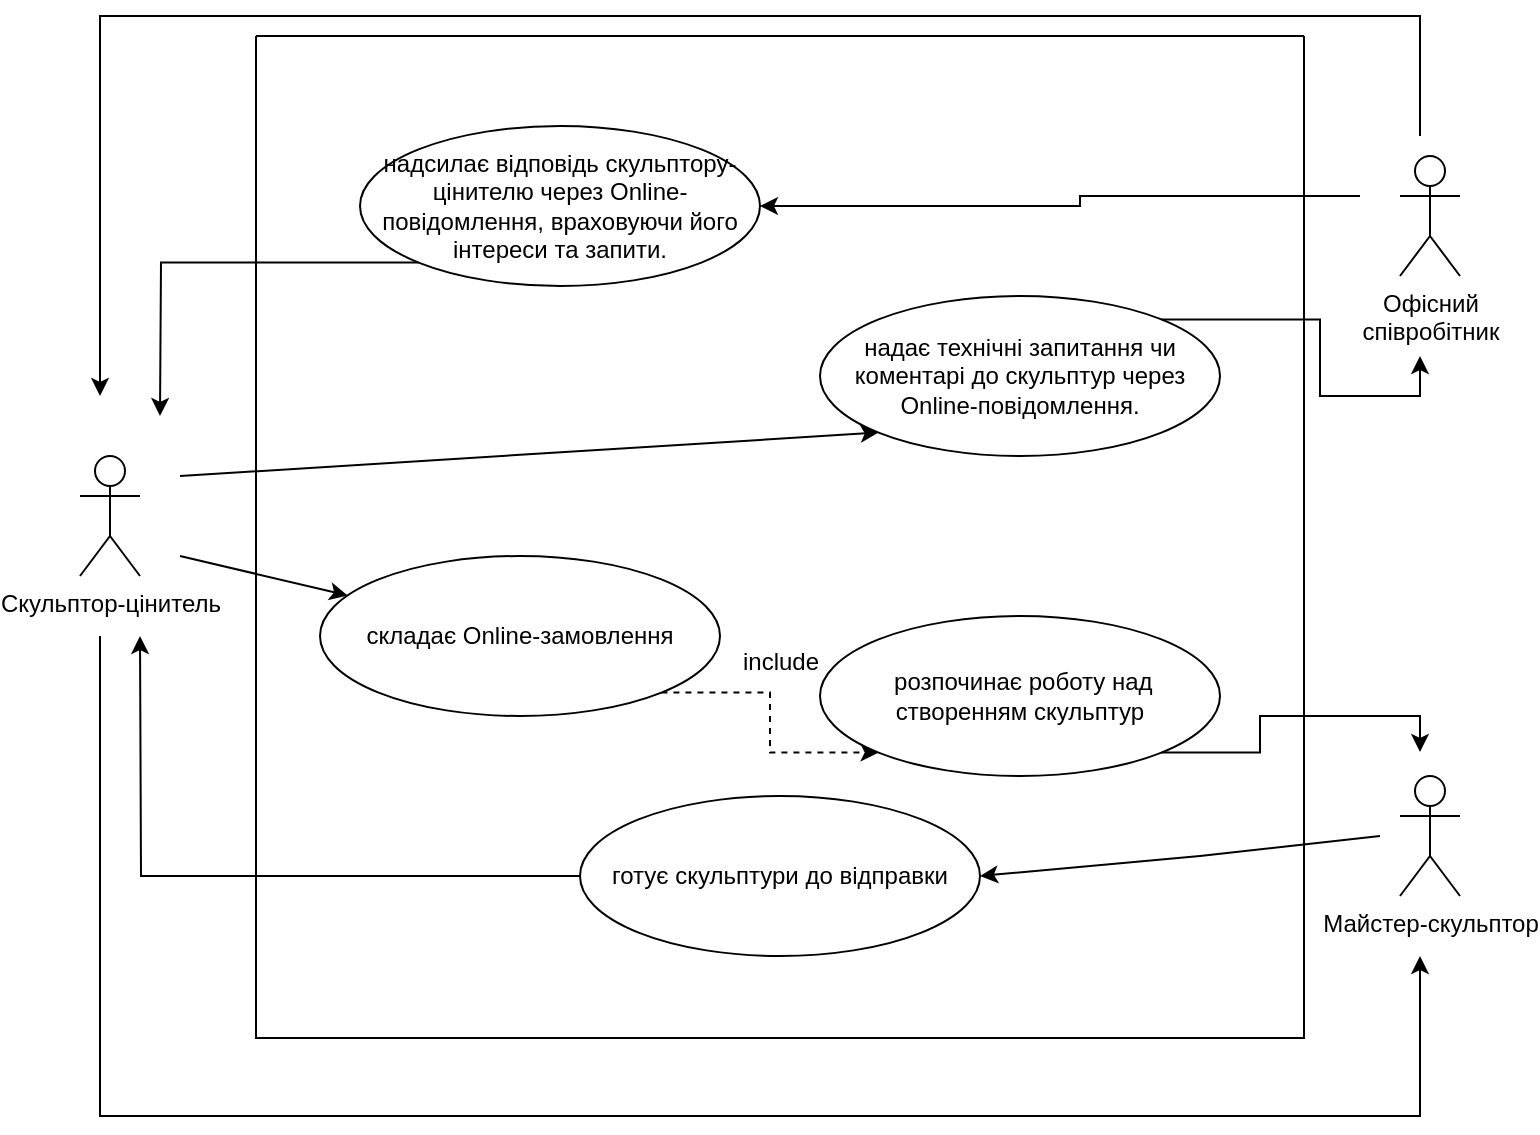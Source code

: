 <mxfile version="21.7.4" type="device">
  <diagram name="Страница 1" id="ykMWDdC_rx6XrkEppTeH">
    <mxGraphModel dx="1434" dy="750" grid="1" gridSize="10" guides="1" tooltips="1" connect="1" arrows="1" fold="1" page="1" pageScale="1" pageWidth="827" pageHeight="1169" math="0" shadow="0">
      <root>
        <mxCell id="0" />
        <mxCell id="1" parent="0" />
        <mxCell id="GtSsYqe8CseLy04RSJ3Y-30" value="Скульптор-цінитель" style="shape=umlActor;verticalLabelPosition=bottom;verticalAlign=top;html=1;outlineConnect=0;" parent="1" vertex="1">
          <mxGeometry x="110" y="230" width="30" height="60" as="geometry" />
        </mxCell>
        <mxCell id="3diH6NeCaBL6UfCDw8o3-14" style="edgeStyle=orthogonalEdgeStyle;rounded=0;orthogonalLoop=1;jettySize=auto;html=1;exitX=1;exitY=1;exitDx=0;exitDy=0;entryX=0;entryY=1;entryDx=0;entryDy=0;dashed=1;" edge="1" parent="1" source="GtSsYqe8CseLy04RSJ3Y-33" target="GtSsYqe8CseLy04RSJ3Y-34">
          <mxGeometry relative="1" as="geometry" />
        </mxCell>
        <mxCell id="GtSsYqe8CseLy04RSJ3Y-33" value="складає Online-замовлення" style="ellipse;whiteSpace=wrap;html=1;" parent="1" vertex="1">
          <mxGeometry x="230" y="280" width="200" height="80" as="geometry" />
        </mxCell>
        <mxCell id="GtSsYqe8CseLy04RSJ3Y-48" value="" style="swimlane;startSize=0;" parent="1" vertex="1">
          <mxGeometry x="198" y="20" width="524" height="501" as="geometry">
            <mxRectangle x="200" y="125" width="50" height="40" as="alternateBounds" />
          </mxGeometry>
        </mxCell>
        <mxCell id="GtSsYqe8CseLy04RSJ3Y-35" value="готує скульптури до відправки" style="ellipse;whiteSpace=wrap;html=1;" parent="GtSsYqe8CseLy04RSJ3Y-48" vertex="1">
          <mxGeometry x="162" y="380" width="200" height="80" as="geometry" />
        </mxCell>
        <mxCell id="GtSsYqe8CseLy04RSJ3Y-34" value="&amp;nbsp;розпочинає роботу над створенням скульптур" style="ellipse;whiteSpace=wrap;html=1;" parent="GtSsYqe8CseLy04RSJ3Y-48" vertex="1">
          <mxGeometry x="282" y="290" width="200" height="80" as="geometry" />
        </mxCell>
        <mxCell id="GtSsYqe8CseLy04RSJ3Y-31" value="надає технічні запитання чи коментарі до скульптур через Online-повідомлення." style="ellipse;whiteSpace=wrap;html=1;" parent="GtSsYqe8CseLy04RSJ3Y-48" vertex="1">
          <mxGeometry x="282" y="130" width="200" height="80" as="geometry" />
        </mxCell>
        <mxCell id="_MfQHNvoKg8z1ilOdqCw-11" value="надсилає відповідь скульптору-цінителю через Online-повідомлення, враховуючи його інтереси та запити." style="ellipse;whiteSpace=wrap;html=1;" parent="GtSsYqe8CseLy04RSJ3Y-48" vertex="1">
          <mxGeometry x="52" y="45" width="200" height="80" as="geometry" />
        </mxCell>
        <mxCell id="3diH6NeCaBL6UfCDw8o3-27" value="include" style="text;html=1;align=center;verticalAlign=middle;resizable=0;points=[];autosize=1;strokeColor=none;fillColor=none;" vertex="1" parent="GtSsYqe8CseLy04RSJ3Y-48">
          <mxGeometry x="232" y="298" width="60" height="30" as="geometry" />
        </mxCell>
        <mxCell id="_MfQHNvoKg8z1ilOdqCw-2" value="Майстер-скульптор" style="shape=umlActor;verticalLabelPosition=bottom;verticalAlign=top;html=1;outlineConnect=0;" parent="1" vertex="1">
          <mxGeometry x="770" y="390" width="30" height="60" as="geometry" />
        </mxCell>
        <mxCell id="3diH6NeCaBL6UfCDw8o3-26" style="edgeStyle=orthogonalEdgeStyle;rounded=0;orthogonalLoop=1;jettySize=auto;html=1;entryX=1;entryY=0.5;entryDx=0;entryDy=0;" edge="1" parent="1" target="_MfQHNvoKg8z1ilOdqCw-11">
          <mxGeometry relative="1" as="geometry">
            <mxPoint x="750" y="100" as="sourcePoint" />
            <Array as="points">
              <mxPoint x="610" y="100" />
              <mxPoint x="610" y="105" />
            </Array>
          </mxGeometry>
        </mxCell>
        <mxCell id="_MfQHNvoKg8z1ilOdqCw-4" value="Офісний &lt;br&gt;співробітник" style="shape=umlActor;verticalLabelPosition=bottom;verticalAlign=top;html=1;outlineConnect=0;" parent="1" vertex="1">
          <mxGeometry x="770" y="80" width="30" height="60" as="geometry" />
        </mxCell>
        <mxCell id="_MfQHNvoKg8z1ilOdqCw-17" value="" style="endArrow=classic;html=1;rounded=0;entryX=1;entryY=0.5;entryDx=0;entryDy=0;" parent="1" target="GtSsYqe8CseLy04RSJ3Y-35" edge="1">
          <mxGeometry width="50" height="50" relative="1" as="geometry">
            <mxPoint x="760" y="420" as="sourcePoint" />
            <mxPoint x="870" y="370" as="targetPoint" />
            <Array as="points">
              <mxPoint x="670" y="430" />
            </Array>
          </mxGeometry>
        </mxCell>
        <mxCell id="3diH6NeCaBL6UfCDw8o3-4" value="" style="endArrow=classic;html=1;rounded=0;" edge="1" parent="1">
          <mxGeometry width="50" height="50" relative="1" as="geometry">
            <mxPoint x="120" y="320" as="sourcePoint" />
            <mxPoint x="780" y="480" as="targetPoint" />
            <Array as="points">
              <mxPoint x="120" y="560" />
              <mxPoint x="780" y="560" />
              <mxPoint x="780" y="520" />
            </Array>
          </mxGeometry>
        </mxCell>
        <mxCell id="3diH6NeCaBL6UfCDw8o3-8" style="edgeStyle=orthogonalEdgeStyle;rounded=0;orthogonalLoop=1;jettySize=auto;html=1;exitX=0;exitY=0.5;exitDx=0;exitDy=0;" edge="1" parent="1" source="GtSsYqe8CseLy04RSJ3Y-35">
          <mxGeometry relative="1" as="geometry">
            <mxPoint x="140" y="320" as="targetPoint" />
          </mxGeometry>
        </mxCell>
        <mxCell id="3diH6NeCaBL6UfCDw8o3-11" value="" style="endArrow=classic;html=1;rounded=0;" edge="1" parent="1">
          <mxGeometry width="50" height="50" relative="1" as="geometry">
            <mxPoint x="780" y="70" as="sourcePoint" />
            <mxPoint x="120" y="200" as="targetPoint" />
            <Array as="points">
              <mxPoint x="780" y="10" />
              <mxPoint x="460" y="10" />
              <mxPoint x="120" y="10" />
            </Array>
          </mxGeometry>
        </mxCell>
        <mxCell id="3diH6NeCaBL6UfCDw8o3-13" value="" style="endArrow=classic;html=1;rounded=0;" edge="1" parent="1" target="GtSsYqe8CseLy04RSJ3Y-33">
          <mxGeometry width="50" height="50" relative="1" as="geometry">
            <mxPoint x="160" y="280" as="sourcePoint" />
            <mxPoint x="750" y="260" as="targetPoint" />
          </mxGeometry>
        </mxCell>
        <mxCell id="3diH6NeCaBL6UfCDw8o3-20" style="edgeStyle=orthogonalEdgeStyle;rounded=0;orthogonalLoop=1;jettySize=auto;html=1;exitX=1;exitY=1;exitDx=0;exitDy=0;" edge="1" parent="1" source="GtSsYqe8CseLy04RSJ3Y-34">
          <mxGeometry relative="1" as="geometry">
            <mxPoint x="780" y="378" as="targetPoint" />
            <Array as="points">
              <mxPoint x="700" y="378" />
              <mxPoint x="700" y="360" />
              <mxPoint x="780" y="360" />
            </Array>
          </mxGeometry>
        </mxCell>
        <mxCell id="3diH6NeCaBL6UfCDw8o3-21" value="" style="endArrow=classic;html=1;rounded=0;entryX=0;entryY=1;entryDx=0;entryDy=0;" edge="1" parent="1" target="GtSsYqe8CseLy04RSJ3Y-31">
          <mxGeometry width="50" height="50" relative="1" as="geometry">
            <mxPoint x="160" y="240" as="sourcePoint" />
            <mxPoint x="690" y="280" as="targetPoint" />
          </mxGeometry>
        </mxCell>
        <mxCell id="3diH6NeCaBL6UfCDw8o3-23" style="edgeStyle=orthogonalEdgeStyle;rounded=0;orthogonalLoop=1;jettySize=auto;html=1;exitX=1;exitY=0;exitDx=0;exitDy=0;" edge="1" parent="1" source="GtSsYqe8CseLy04RSJ3Y-31">
          <mxGeometry relative="1" as="geometry">
            <mxPoint x="780" y="180" as="targetPoint" />
            <Array as="points">
              <mxPoint x="730" y="162" />
              <mxPoint x="730" y="200" />
              <mxPoint x="780" y="200" />
            </Array>
          </mxGeometry>
        </mxCell>
        <mxCell id="3diH6NeCaBL6UfCDw8o3-25" style="edgeStyle=orthogonalEdgeStyle;rounded=0;orthogonalLoop=1;jettySize=auto;html=1;exitX=0;exitY=1;exitDx=0;exitDy=0;" edge="1" parent="1" source="_MfQHNvoKg8z1ilOdqCw-11">
          <mxGeometry relative="1" as="geometry">
            <mxPoint x="150" y="210" as="targetPoint" />
          </mxGeometry>
        </mxCell>
      </root>
    </mxGraphModel>
  </diagram>
</mxfile>
